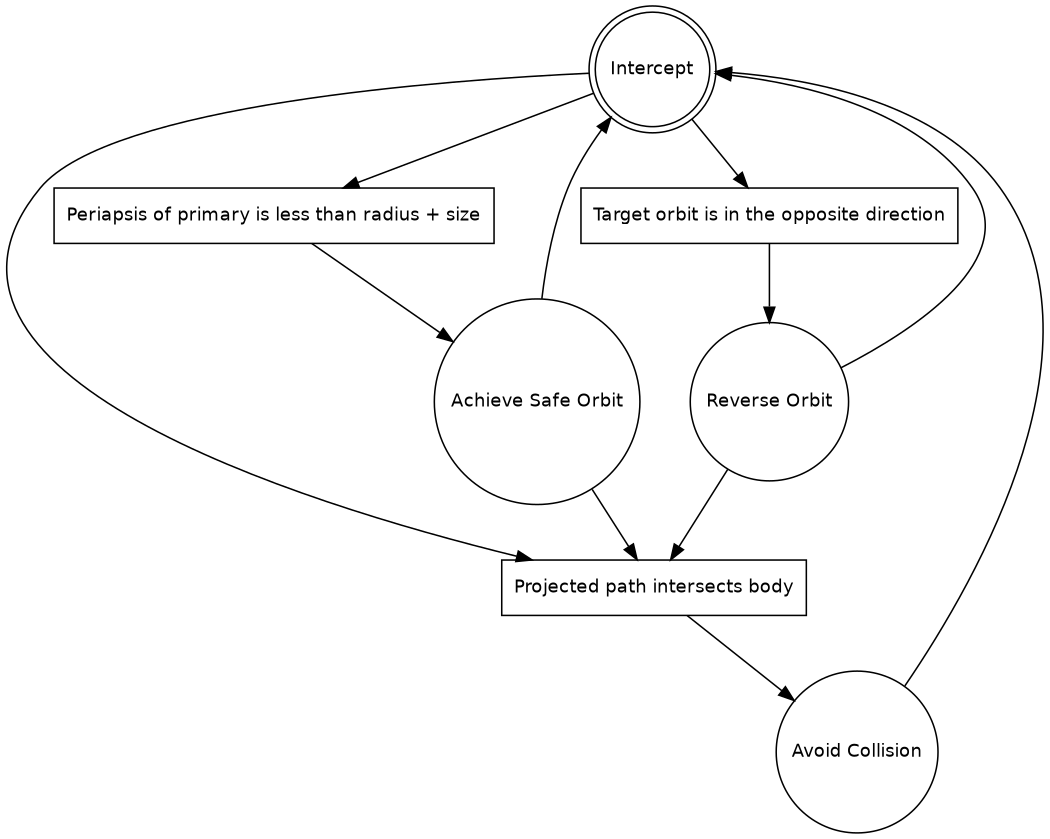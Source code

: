digraph finite_state_machine {
    graph [fontname = "helvetica" fontsize = 12];
    node [fontname = "helvetica" fontsize = 12];
    size=7
    edge [fontname = "helvetica" fontsize = 10];

    node [shape = doublecircle width = 1]; Intercept;
    node [shape = rect]; "Projected path intersects body";
    node [shape = rect]; "Periapsis of primary is less than radius + size";
    node [shape = rect]; "Target orbit is in the opposite direction";
    node [shape = circle];
    Intercept, "Reverse Orbit", "Achieve Safe Orbit" -> "Projected path intersects body" -> "Avoid Collision";
    "Avoid Collision" -> Intercept;
    Intercept -> "Target orbit is in the opposite direction" -> "Reverse Orbit";
    "Reverse Orbit" -> Intercept;
    Intercept -> "Periapsis of primary is less than radius + size" -> "Achieve Safe Orbit";
    "Achieve Safe Orbit" -> Intercept;
    # Intercept -> Intercept [ label = "Default behaviour" ];
    # Intercept -> ReverseOrbit
    # Idle -> DirectApproach [ label = "S not valid or T not valid"];
    # Idle -> Follow [ label = "S not valid or T not valid"];
}